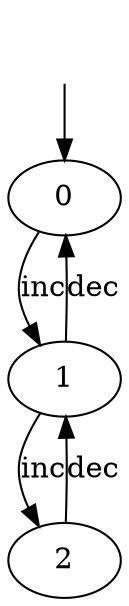 digraph system {
_0[label="", shape=none ];
_0->0;
0->1 [label= "inc"];
1->2 [label= "inc"];
1->0 [label= "dec"];
2->1 [label= "dec"];
}
